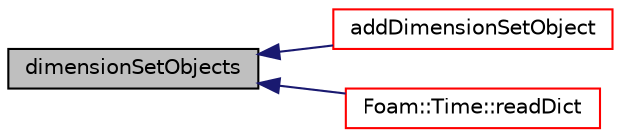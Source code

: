 digraph "dimensionSetObjects"
{
  bgcolor="transparent";
  edge [fontname="Helvetica",fontsize="10",labelfontname="Helvetica",labelfontsize="10"];
  node [fontname="Helvetica",fontsize="10",shape=record];
  rankdir="LR";
  Node1 [label="dimensionSetObjects",height=0.2,width=0.4,color="black", fillcolor="grey75", style="filled", fontcolor="black"];
  Node1 -> Node2 [dir="back",color="midnightblue",fontsize="10",style="solid",fontname="Helvetica"];
  Node2 [label="addDimensionSetObject",height=0.2,width=0.4,color="red",URL="$a10998.html#adb0730a701b776bca83bf4dd31461c65",tooltip="Register DimensionSets read/write object. "];
  Node1 -> Node3 [dir="back",color="midnightblue",fontsize="10",style="solid",fontname="Helvetica"];
  Node3 [label="Foam::Time::readDict",height=0.2,width=0.4,color="red",URL="$a02682.html#a09f8bbb748b599cf713fa2e07ec7e0b4",tooltip="Read the control dictionary and set the write controls etc. "];
}
